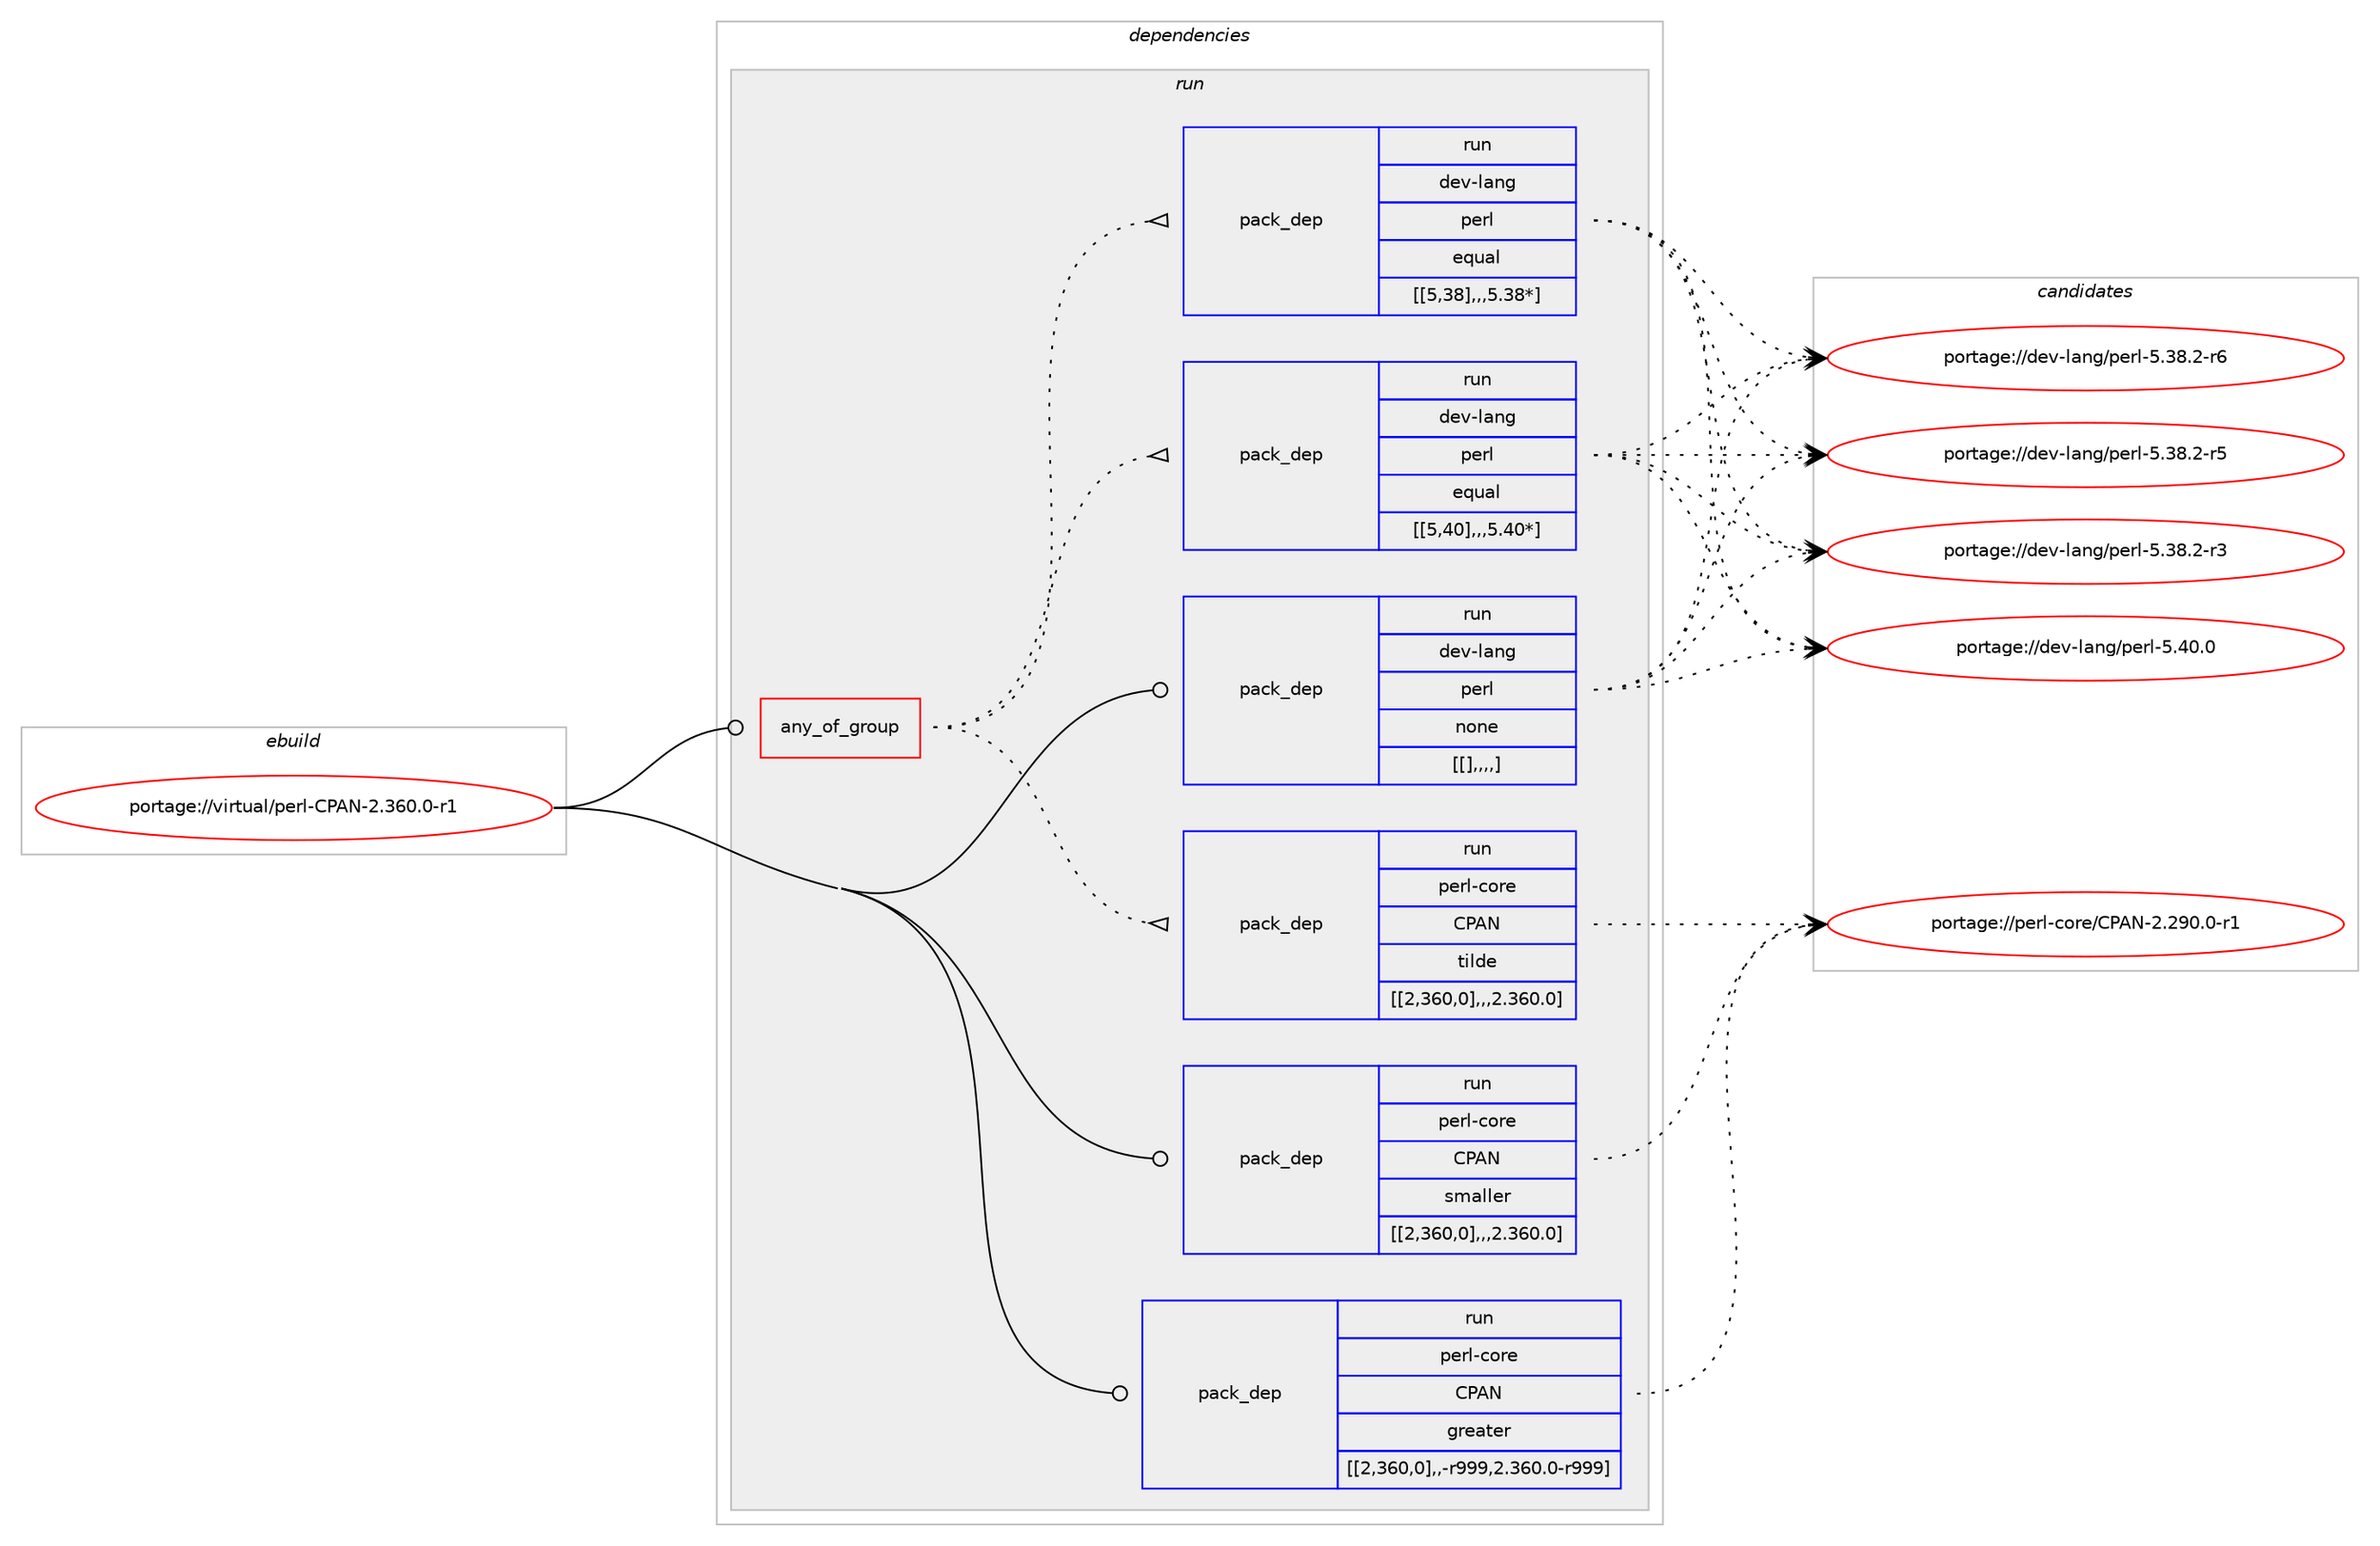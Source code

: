 digraph prolog {

# *************
# Graph options
# *************

newrank=true;
concentrate=true;
compound=true;
graph [rankdir=LR,fontname=Helvetica,fontsize=10,ranksep=1.5];#, ranksep=2.5, nodesep=0.2];
edge  [arrowhead=vee];
node  [fontname=Helvetica,fontsize=10];

# **********
# The ebuild
# **********

subgraph cluster_leftcol {
color=gray;
label=<<i>ebuild</i>>;
id [label="portage://virtual/perl-CPAN-2.360.0-r1", color=red, width=4, href="../virtual/perl-CPAN-2.360.0-r1.svg"];
}

# ****************
# The dependencies
# ****************

subgraph cluster_midcol {
color=gray;
label=<<i>dependencies</i>>;
subgraph cluster_compile {
fillcolor="#eeeeee";
style=filled;
label=<<i>compile</i>>;
}
subgraph cluster_compileandrun {
fillcolor="#eeeeee";
style=filled;
label=<<i>compile and run</i>>;
}
subgraph cluster_run {
fillcolor="#eeeeee";
style=filled;
label=<<i>run</i>>;
subgraph any62 {
dependency1752 [label=<<TABLE BORDER="0" CELLBORDER="1" CELLSPACING="0" CELLPADDING="4"><TR><TD CELLPADDING="10">any_of_group</TD></TR></TABLE>>, shape=none, color=red];subgraph pack1360 {
dependency1753 [label=<<TABLE BORDER="0" CELLBORDER="1" CELLSPACING="0" CELLPADDING="4" WIDTH="220"><TR><TD ROWSPAN="6" CELLPADDING="30">pack_dep</TD></TR><TR><TD WIDTH="110">run</TD></TR><TR><TD>dev-lang</TD></TR><TR><TD>perl</TD></TR><TR><TD>equal</TD></TR><TR><TD>[[5,40],,,5.40*]</TD></TR></TABLE>>, shape=none, color=blue];
}
dependency1752:e -> dependency1753:w [weight=20,style="dotted",arrowhead="oinv"];
subgraph pack1363 {
dependency1756 [label=<<TABLE BORDER="0" CELLBORDER="1" CELLSPACING="0" CELLPADDING="4" WIDTH="220"><TR><TD ROWSPAN="6" CELLPADDING="30">pack_dep</TD></TR><TR><TD WIDTH="110">run</TD></TR><TR><TD>dev-lang</TD></TR><TR><TD>perl</TD></TR><TR><TD>equal</TD></TR><TR><TD>[[5,38],,,5.38*]</TD></TR></TABLE>>, shape=none, color=blue];
}
dependency1752:e -> dependency1756:w [weight=20,style="dotted",arrowhead="oinv"];
subgraph pack1365 {
dependency1758 [label=<<TABLE BORDER="0" CELLBORDER="1" CELLSPACING="0" CELLPADDING="4" WIDTH="220"><TR><TD ROWSPAN="6" CELLPADDING="30">pack_dep</TD></TR><TR><TD WIDTH="110">run</TD></TR><TR><TD>perl-core</TD></TR><TR><TD>CPAN</TD></TR><TR><TD>tilde</TD></TR><TR><TD>[[2,360,0],,,2.360.0]</TD></TR></TABLE>>, shape=none, color=blue];
}
dependency1752:e -> dependency1758:w [weight=20,style="dotted",arrowhead="oinv"];
}
id:e -> dependency1752:w [weight=20,style="solid",arrowhead="odot"];
subgraph pack1366 {
dependency1759 [label=<<TABLE BORDER="0" CELLBORDER="1" CELLSPACING="0" CELLPADDING="4" WIDTH="220"><TR><TD ROWSPAN="6" CELLPADDING="30">pack_dep</TD></TR><TR><TD WIDTH="110">run</TD></TR><TR><TD>dev-lang</TD></TR><TR><TD>perl</TD></TR><TR><TD>none</TD></TR><TR><TD>[[],,,,]</TD></TR></TABLE>>, shape=none, color=blue];
}
id:e -> dependency1759:w [weight=20,style="solid",arrowhead="odot"];
subgraph pack1368 {
dependency1762 [label=<<TABLE BORDER="0" CELLBORDER="1" CELLSPACING="0" CELLPADDING="4" WIDTH="220"><TR><TD ROWSPAN="6" CELLPADDING="30">pack_dep</TD></TR><TR><TD WIDTH="110">run</TD></TR><TR><TD>perl-core</TD></TR><TR><TD>CPAN</TD></TR><TR><TD>greater</TD></TR><TR><TD>[[2,360,0],,-r999,2.360.0-r999]</TD></TR></TABLE>>, shape=none, color=blue];
}
id:e -> dependency1762:w [weight=20,style="solid",arrowhead="odot"];
subgraph pack1370 {
dependency1764 [label=<<TABLE BORDER="0" CELLBORDER="1" CELLSPACING="0" CELLPADDING="4" WIDTH="220"><TR><TD ROWSPAN="6" CELLPADDING="30">pack_dep</TD></TR><TR><TD WIDTH="110">run</TD></TR><TR><TD>perl-core</TD></TR><TR><TD>CPAN</TD></TR><TR><TD>smaller</TD></TR><TR><TD>[[2,360,0],,,2.360.0]</TD></TR></TABLE>>, shape=none, color=blue];
}
id:e -> dependency1764:w [weight=20,style="solid",arrowhead="odot"];
}
}

# **************
# The candidates
# **************

subgraph cluster_choices {
rank=same;
color=gray;
label=<<i>candidates</i>>;

subgraph choice1358 {
color=black;
nodesep=1;
choice10010111845108971101034711210111410845534652484648 [label="portage://dev-lang/perl-5.40.0", color=red, width=4,href="../dev-lang/perl-5.40.0.svg"];
choice100101118451089711010347112101114108455346515646504511454 [label="portage://dev-lang/perl-5.38.2-r6", color=red, width=4,href="../dev-lang/perl-5.38.2-r6.svg"];
choice100101118451089711010347112101114108455346515646504511453 [label="portage://dev-lang/perl-5.38.2-r5", color=red, width=4,href="../dev-lang/perl-5.38.2-r5.svg"];
choice100101118451089711010347112101114108455346515646504511451 [label="portage://dev-lang/perl-5.38.2-r3", color=red, width=4,href="../dev-lang/perl-5.38.2-r3.svg"];
dependency1753:e -> choice10010111845108971101034711210111410845534652484648:w [style=dotted,weight="100"];
dependency1753:e -> choice100101118451089711010347112101114108455346515646504511454:w [style=dotted,weight="100"];
dependency1753:e -> choice100101118451089711010347112101114108455346515646504511453:w [style=dotted,weight="100"];
dependency1753:e -> choice100101118451089711010347112101114108455346515646504511451:w [style=dotted,weight="100"];
}
subgraph choice1362 {
color=black;
nodesep=1;
choice10010111845108971101034711210111410845534652484648 [label="portage://dev-lang/perl-5.40.0", color=red, width=4,href="../dev-lang/perl-5.40.0.svg"];
choice100101118451089711010347112101114108455346515646504511454 [label="portage://dev-lang/perl-5.38.2-r6", color=red, width=4,href="../dev-lang/perl-5.38.2-r6.svg"];
choice100101118451089711010347112101114108455346515646504511453 [label="portage://dev-lang/perl-5.38.2-r5", color=red, width=4,href="../dev-lang/perl-5.38.2-r5.svg"];
choice100101118451089711010347112101114108455346515646504511451 [label="portage://dev-lang/perl-5.38.2-r3", color=red, width=4,href="../dev-lang/perl-5.38.2-r3.svg"];
dependency1756:e -> choice10010111845108971101034711210111410845534652484648:w [style=dotted,weight="100"];
dependency1756:e -> choice100101118451089711010347112101114108455346515646504511454:w [style=dotted,weight="100"];
dependency1756:e -> choice100101118451089711010347112101114108455346515646504511453:w [style=dotted,weight="100"];
dependency1756:e -> choice100101118451089711010347112101114108455346515646504511451:w [style=dotted,weight="100"];
}
subgraph choice1365 {
color=black;
nodesep=1;
choice1121011141084599111114101476780657845504650574846484511449 [label="portage://perl-core/CPAN-2.290.0-r1", color=red, width=4,href="../perl-core/CPAN-2.290.0-r1.svg"];
dependency1758:e -> choice1121011141084599111114101476780657845504650574846484511449:w [style=dotted,weight="100"];
}
subgraph choice1366 {
color=black;
nodesep=1;
choice10010111845108971101034711210111410845534652484648 [label="portage://dev-lang/perl-5.40.0", color=red, width=4,href="../dev-lang/perl-5.40.0.svg"];
choice100101118451089711010347112101114108455346515646504511454 [label="portage://dev-lang/perl-5.38.2-r6", color=red, width=4,href="../dev-lang/perl-5.38.2-r6.svg"];
choice100101118451089711010347112101114108455346515646504511453 [label="portage://dev-lang/perl-5.38.2-r5", color=red, width=4,href="../dev-lang/perl-5.38.2-r5.svg"];
choice100101118451089711010347112101114108455346515646504511451 [label="portage://dev-lang/perl-5.38.2-r3", color=red, width=4,href="../dev-lang/perl-5.38.2-r3.svg"];
dependency1759:e -> choice10010111845108971101034711210111410845534652484648:w [style=dotted,weight="100"];
dependency1759:e -> choice100101118451089711010347112101114108455346515646504511454:w [style=dotted,weight="100"];
dependency1759:e -> choice100101118451089711010347112101114108455346515646504511453:w [style=dotted,weight="100"];
dependency1759:e -> choice100101118451089711010347112101114108455346515646504511451:w [style=dotted,weight="100"];
}
subgraph choice1367 {
color=black;
nodesep=1;
choice1121011141084599111114101476780657845504650574846484511449 [label="portage://perl-core/CPAN-2.290.0-r1", color=red, width=4,href="../perl-core/CPAN-2.290.0-r1.svg"];
dependency1762:e -> choice1121011141084599111114101476780657845504650574846484511449:w [style=dotted,weight="100"];
}
subgraph choice1368 {
color=black;
nodesep=1;
choice1121011141084599111114101476780657845504650574846484511449 [label="portage://perl-core/CPAN-2.290.0-r1", color=red, width=4,href="../perl-core/CPAN-2.290.0-r1.svg"];
dependency1764:e -> choice1121011141084599111114101476780657845504650574846484511449:w [style=dotted,weight="100"];
}
}

}
